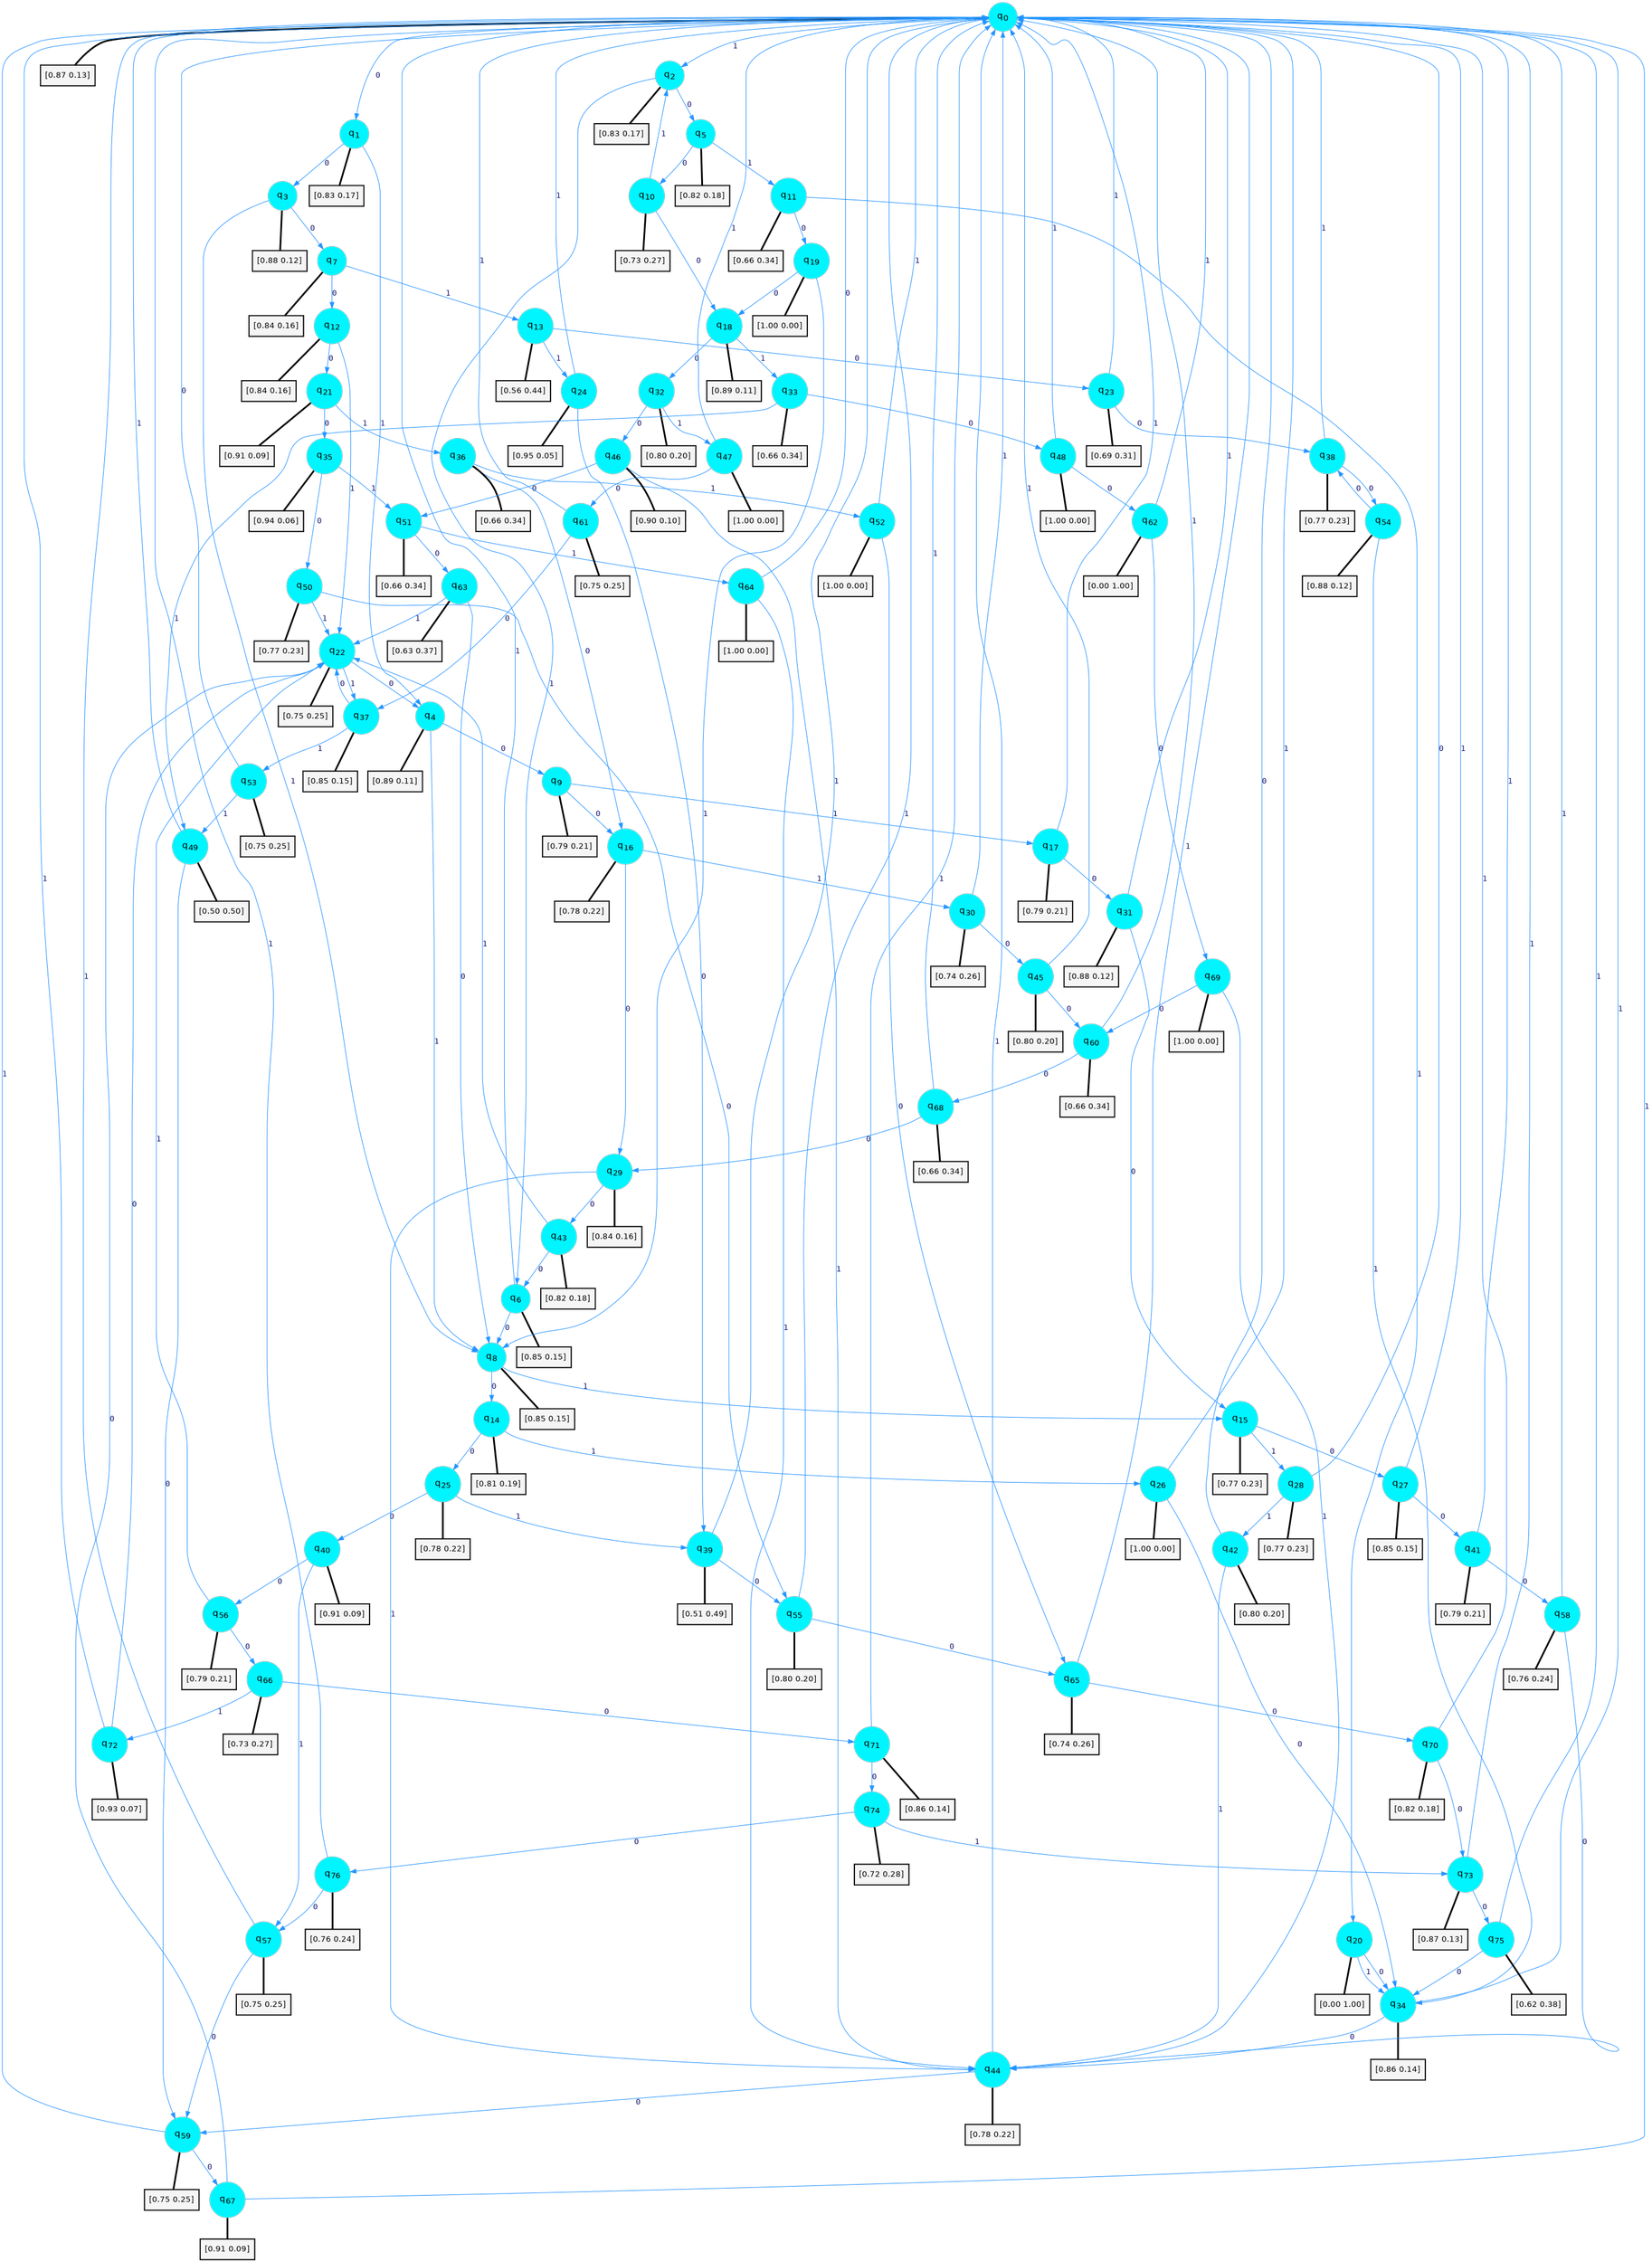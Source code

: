 digraph G {
graph [
bgcolor=transparent, dpi=300, rankdir=TD, size="40,25"];
node [
color=gray, fillcolor=turquoise1, fontcolor=black, fontname=Helvetica, fontsize=16, fontweight=bold, shape=circle, style=filled];
edge [
arrowsize=1, color=dodgerblue1, fontcolor=midnightblue, fontname=courier, fontweight=bold, penwidth=1, style=solid, weight=20];
0[label=<q<SUB>0</SUB>>];
1[label=<q<SUB>1</SUB>>];
2[label=<q<SUB>2</SUB>>];
3[label=<q<SUB>3</SUB>>];
4[label=<q<SUB>4</SUB>>];
5[label=<q<SUB>5</SUB>>];
6[label=<q<SUB>6</SUB>>];
7[label=<q<SUB>7</SUB>>];
8[label=<q<SUB>8</SUB>>];
9[label=<q<SUB>9</SUB>>];
10[label=<q<SUB>10</SUB>>];
11[label=<q<SUB>11</SUB>>];
12[label=<q<SUB>12</SUB>>];
13[label=<q<SUB>13</SUB>>];
14[label=<q<SUB>14</SUB>>];
15[label=<q<SUB>15</SUB>>];
16[label=<q<SUB>16</SUB>>];
17[label=<q<SUB>17</SUB>>];
18[label=<q<SUB>18</SUB>>];
19[label=<q<SUB>19</SUB>>];
20[label=<q<SUB>20</SUB>>];
21[label=<q<SUB>21</SUB>>];
22[label=<q<SUB>22</SUB>>];
23[label=<q<SUB>23</SUB>>];
24[label=<q<SUB>24</SUB>>];
25[label=<q<SUB>25</SUB>>];
26[label=<q<SUB>26</SUB>>];
27[label=<q<SUB>27</SUB>>];
28[label=<q<SUB>28</SUB>>];
29[label=<q<SUB>29</SUB>>];
30[label=<q<SUB>30</SUB>>];
31[label=<q<SUB>31</SUB>>];
32[label=<q<SUB>32</SUB>>];
33[label=<q<SUB>33</SUB>>];
34[label=<q<SUB>34</SUB>>];
35[label=<q<SUB>35</SUB>>];
36[label=<q<SUB>36</SUB>>];
37[label=<q<SUB>37</SUB>>];
38[label=<q<SUB>38</SUB>>];
39[label=<q<SUB>39</SUB>>];
40[label=<q<SUB>40</SUB>>];
41[label=<q<SUB>41</SUB>>];
42[label=<q<SUB>42</SUB>>];
43[label=<q<SUB>43</SUB>>];
44[label=<q<SUB>44</SUB>>];
45[label=<q<SUB>45</SUB>>];
46[label=<q<SUB>46</SUB>>];
47[label=<q<SUB>47</SUB>>];
48[label=<q<SUB>48</SUB>>];
49[label=<q<SUB>49</SUB>>];
50[label=<q<SUB>50</SUB>>];
51[label=<q<SUB>51</SUB>>];
52[label=<q<SUB>52</SUB>>];
53[label=<q<SUB>53</SUB>>];
54[label=<q<SUB>54</SUB>>];
55[label=<q<SUB>55</SUB>>];
56[label=<q<SUB>56</SUB>>];
57[label=<q<SUB>57</SUB>>];
58[label=<q<SUB>58</SUB>>];
59[label=<q<SUB>59</SUB>>];
60[label=<q<SUB>60</SUB>>];
61[label=<q<SUB>61</SUB>>];
62[label=<q<SUB>62</SUB>>];
63[label=<q<SUB>63</SUB>>];
64[label=<q<SUB>64</SUB>>];
65[label=<q<SUB>65</SUB>>];
66[label=<q<SUB>66</SUB>>];
67[label=<q<SUB>67</SUB>>];
68[label=<q<SUB>68</SUB>>];
69[label=<q<SUB>69</SUB>>];
70[label=<q<SUB>70</SUB>>];
71[label=<q<SUB>71</SUB>>];
72[label=<q<SUB>72</SUB>>];
73[label=<q<SUB>73</SUB>>];
74[label=<q<SUB>74</SUB>>];
75[label=<q<SUB>75</SUB>>];
76[label=<q<SUB>76</SUB>>];
77[label="[0.87 0.13]", shape=box,fontcolor=black, fontname=Helvetica, fontsize=14, penwidth=2, fillcolor=whitesmoke,color=black];
78[label="[0.83 0.17]", shape=box,fontcolor=black, fontname=Helvetica, fontsize=14, penwidth=2, fillcolor=whitesmoke,color=black];
79[label="[0.83 0.17]", shape=box,fontcolor=black, fontname=Helvetica, fontsize=14, penwidth=2, fillcolor=whitesmoke,color=black];
80[label="[0.88 0.12]", shape=box,fontcolor=black, fontname=Helvetica, fontsize=14, penwidth=2, fillcolor=whitesmoke,color=black];
81[label="[0.89 0.11]", shape=box,fontcolor=black, fontname=Helvetica, fontsize=14, penwidth=2, fillcolor=whitesmoke,color=black];
82[label="[0.82 0.18]", shape=box,fontcolor=black, fontname=Helvetica, fontsize=14, penwidth=2, fillcolor=whitesmoke,color=black];
83[label="[0.85 0.15]", shape=box,fontcolor=black, fontname=Helvetica, fontsize=14, penwidth=2, fillcolor=whitesmoke,color=black];
84[label="[0.84 0.16]", shape=box,fontcolor=black, fontname=Helvetica, fontsize=14, penwidth=2, fillcolor=whitesmoke,color=black];
85[label="[0.85 0.15]", shape=box,fontcolor=black, fontname=Helvetica, fontsize=14, penwidth=2, fillcolor=whitesmoke,color=black];
86[label="[0.79 0.21]", shape=box,fontcolor=black, fontname=Helvetica, fontsize=14, penwidth=2, fillcolor=whitesmoke,color=black];
87[label="[0.73 0.27]", shape=box,fontcolor=black, fontname=Helvetica, fontsize=14, penwidth=2, fillcolor=whitesmoke,color=black];
88[label="[0.66 0.34]", shape=box,fontcolor=black, fontname=Helvetica, fontsize=14, penwidth=2, fillcolor=whitesmoke,color=black];
89[label="[0.84 0.16]", shape=box,fontcolor=black, fontname=Helvetica, fontsize=14, penwidth=2, fillcolor=whitesmoke,color=black];
90[label="[0.56 0.44]", shape=box,fontcolor=black, fontname=Helvetica, fontsize=14, penwidth=2, fillcolor=whitesmoke,color=black];
91[label="[0.81 0.19]", shape=box,fontcolor=black, fontname=Helvetica, fontsize=14, penwidth=2, fillcolor=whitesmoke,color=black];
92[label="[0.77 0.23]", shape=box,fontcolor=black, fontname=Helvetica, fontsize=14, penwidth=2, fillcolor=whitesmoke,color=black];
93[label="[0.78 0.22]", shape=box,fontcolor=black, fontname=Helvetica, fontsize=14, penwidth=2, fillcolor=whitesmoke,color=black];
94[label="[0.79 0.21]", shape=box,fontcolor=black, fontname=Helvetica, fontsize=14, penwidth=2, fillcolor=whitesmoke,color=black];
95[label="[0.89 0.11]", shape=box,fontcolor=black, fontname=Helvetica, fontsize=14, penwidth=2, fillcolor=whitesmoke,color=black];
96[label="[1.00 0.00]", shape=box,fontcolor=black, fontname=Helvetica, fontsize=14, penwidth=2, fillcolor=whitesmoke,color=black];
97[label="[0.00 1.00]", shape=box,fontcolor=black, fontname=Helvetica, fontsize=14, penwidth=2, fillcolor=whitesmoke,color=black];
98[label="[0.91 0.09]", shape=box,fontcolor=black, fontname=Helvetica, fontsize=14, penwidth=2, fillcolor=whitesmoke,color=black];
99[label="[0.75 0.25]", shape=box,fontcolor=black, fontname=Helvetica, fontsize=14, penwidth=2, fillcolor=whitesmoke,color=black];
100[label="[0.69 0.31]", shape=box,fontcolor=black, fontname=Helvetica, fontsize=14, penwidth=2, fillcolor=whitesmoke,color=black];
101[label="[0.95 0.05]", shape=box,fontcolor=black, fontname=Helvetica, fontsize=14, penwidth=2, fillcolor=whitesmoke,color=black];
102[label="[0.78 0.22]", shape=box,fontcolor=black, fontname=Helvetica, fontsize=14, penwidth=2, fillcolor=whitesmoke,color=black];
103[label="[1.00 0.00]", shape=box,fontcolor=black, fontname=Helvetica, fontsize=14, penwidth=2, fillcolor=whitesmoke,color=black];
104[label="[0.85 0.15]", shape=box,fontcolor=black, fontname=Helvetica, fontsize=14, penwidth=2, fillcolor=whitesmoke,color=black];
105[label="[0.77 0.23]", shape=box,fontcolor=black, fontname=Helvetica, fontsize=14, penwidth=2, fillcolor=whitesmoke,color=black];
106[label="[0.84 0.16]", shape=box,fontcolor=black, fontname=Helvetica, fontsize=14, penwidth=2, fillcolor=whitesmoke,color=black];
107[label="[0.74 0.26]", shape=box,fontcolor=black, fontname=Helvetica, fontsize=14, penwidth=2, fillcolor=whitesmoke,color=black];
108[label="[0.88 0.12]", shape=box,fontcolor=black, fontname=Helvetica, fontsize=14, penwidth=2, fillcolor=whitesmoke,color=black];
109[label="[0.80 0.20]", shape=box,fontcolor=black, fontname=Helvetica, fontsize=14, penwidth=2, fillcolor=whitesmoke,color=black];
110[label="[0.66 0.34]", shape=box,fontcolor=black, fontname=Helvetica, fontsize=14, penwidth=2, fillcolor=whitesmoke,color=black];
111[label="[0.86 0.14]", shape=box,fontcolor=black, fontname=Helvetica, fontsize=14, penwidth=2, fillcolor=whitesmoke,color=black];
112[label="[0.94 0.06]", shape=box,fontcolor=black, fontname=Helvetica, fontsize=14, penwidth=2, fillcolor=whitesmoke,color=black];
113[label="[0.66 0.34]", shape=box,fontcolor=black, fontname=Helvetica, fontsize=14, penwidth=2, fillcolor=whitesmoke,color=black];
114[label="[0.85 0.15]", shape=box,fontcolor=black, fontname=Helvetica, fontsize=14, penwidth=2, fillcolor=whitesmoke,color=black];
115[label="[0.77 0.23]", shape=box,fontcolor=black, fontname=Helvetica, fontsize=14, penwidth=2, fillcolor=whitesmoke,color=black];
116[label="[0.51 0.49]", shape=box,fontcolor=black, fontname=Helvetica, fontsize=14, penwidth=2, fillcolor=whitesmoke,color=black];
117[label="[0.91 0.09]", shape=box,fontcolor=black, fontname=Helvetica, fontsize=14, penwidth=2, fillcolor=whitesmoke,color=black];
118[label="[0.79 0.21]", shape=box,fontcolor=black, fontname=Helvetica, fontsize=14, penwidth=2, fillcolor=whitesmoke,color=black];
119[label="[0.80 0.20]", shape=box,fontcolor=black, fontname=Helvetica, fontsize=14, penwidth=2, fillcolor=whitesmoke,color=black];
120[label="[0.82 0.18]", shape=box,fontcolor=black, fontname=Helvetica, fontsize=14, penwidth=2, fillcolor=whitesmoke,color=black];
121[label="[0.78 0.22]", shape=box,fontcolor=black, fontname=Helvetica, fontsize=14, penwidth=2, fillcolor=whitesmoke,color=black];
122[label="[0.80 0.20]", shape=box,fontcolor=black, fontname=Helvetica, fontsize=14, penwidth=2, fillcolor=whitesmoke,color=black];
123[label="[0.90 0.10]", shape=box,fontcolor=black, fontname=Helvetica, fontsize=14, penwidth=2, fillcolor=whitesmoke,color=black];
124[label="[1.00 0.00]", shape=box,fontcolor=black, fontname=Helvetica, fontsize=14, penwidth=2, fillcolor=whitesmoke,color=black];
125[label="[1.00 0.00]", shape=box,fontcolor=black, fontname=Helvetica, fontsize=14, penwidth=2, fillcolor=whitesmoke,color=black];
126[label="[0.50 0.50]", shape=box,fontcolor=black, fontname=Helvetica, fontsize=14, penwidth=2, fillcolor=whitesmoke,color=black];
127[label="[0.77 0.23]", shape=box,fontcolor=black, fontname=Helvetica, fontsize=14, penwidth=2, fillcolor=whitesmoke,color=black];
128[label="[0.66 0.34]", shape=box,fontcolor=black, fontname=Helvetica, fontsize=14, penwidth=2, fillcolor=whitesmoke,color=black];
129[label="[1.00 0.00]", shape=box,fontcolor=black, fontname=Helvetica, fontsize=14, penwidth=2, fillcolor=whitesmoke,color=black];
130[label="[0.75 0.25]", shape=box,fontcolor=black, fontname=Helvetica, fontsize=14, penwidth=2, fillcolor=whitesmoke,color=black];
131[label="[0.88 0.12]", shape=box,fontcolor=black, fontname=Helvetica, fontsize=14, penwidth=2, fillcolor=whitesmoke,color=black];
132[label="[0.80 0.20]", shape=box,fontcolor=black, fontname=Helvetica, fontsize=14, penwidth=2, fillcolor=whitesmoke,color=black];
133[label="[0.79 0.21]", shape=box,fontcolor=black, fontname=Helvetica, fontsize=14, penwidth=2, fillcolor=whitesmoke,color=black];
134[label="[0.75 0.25]", shape=box,fontcolor=black, fontname=Helvetica, fontsize=14, penwidth=2, fillcolor=whitesmoke,color=black];
135[label="[0.76 0.24]", shape=box,fontcolor=black, fontname=Helvetica, fontsize=14, penwidth=2, fillcolor=whitesmoke,color=black];
136[label="[0.75 0.25]", shape=box,fontcolor=black, fontname=Helvetica, fontsize=14, penwidth=2, fillcolor=whitesmoke,color=black];
137[label="[0.66 0.34]", shape=box,fontcolor=black, fontname=Helvetica, fontsize=14, penwidth=2, fillcolor=whitesmoke,color=black];
138[label="[0.75 0.25]", shape=box,fontcolor=black, fontname=Helvetica, fontsize=14, penwidth=2, fillcolor=whitesmoke,color=black];
139[label="[0.00 1.00]", shape=box,fontcolor=black, fontname=Helvetica, fontsize=14, penwidth=2, fillcolor=whitesmoke,color=black];
140[label="[0.63 0.37]", shape=box,fontcolor=black, fontname=Helvetica, fontsize=14, penwidth=2, fillcolor=whitesmoke,color=black];
141[label="[1.00 0.00]", shape=box,fontcolor=black, fontname=Helvetica, fontsize=14, penwidth=2, fillcolor=whitesmoke,color=black];
142[label="[0.74 0.26]", shape=box,fontcolor=black, fontname=Helvetica, fontsize=14, penwidth=2, fillcolor=whitesmoke,color=black];
143[label="[0.73 0.27]", shape=box,fontcolor=black, fontname=Helvetica, fontsize=14, penwidth=2, fillcolor=whitesmoke,color=black];
144[label="[0.91 0.09]", shape=box,fontcolor=black, fontname=Helvetica, fontsize=14, penwidth=2, fillcolor=whitesmoke,color=black];
145[label="[0.66 0.34]", shape=box,fontcolor=black, fontname=Helvetica, fontsize=14, penwidth=2, fillcolor=whitesmoke,color=black];
146[label="[1.00 0.00]", shape=box,fontcolor=black, fontname=Helvetica, fontsize=14, penwidth=2, fillcolor=whitesmoke,color=black];
147[label="[0.82 0.18]", shape=box,fontcolor=black, fontname=Helvetica, fontsize=14, penwidth=2, fillcolor=whitesmoke,color=black];
148[label="[0.86 0.14]", shape=box,fontcolor=black, fontname=Helvetica, fontsize=14, penwidth=2, fillcolor=whitesmoke,color=black];
149[label="[0.93 0.07]", shape=box,fontcolor=black, fontname=Helvetica, fontsize=14, penwidth=2, fillcolor=whitesmoke,color=black];
150[label="[0.87 0.13]", shape=box,fontcolor=black, fontname=Helvetica, fontsize=14, penwidth=2, fillcolor=whitesmoke,color=black];
151[label="[0.72 0.28]", shape=box,fontcolor=black, fontname=Helvetica, fontsize=14, penwidth=2, fillcolor=whitesmoke,color=black];
152[label="[0.62 0.38]", shape=box,fontcolor=black, fontname=Helvetica, fontsize=14, penwidth=2, fillcolor=whitesmoke,color=black];
153[label="[0.76 0.24]", shape=box,fontcolor=black, fontname=Helvetica, fontsize=14, penwidth=2, fillcolor=whitesmoke,color=black];
0->1 [label=0];
0->2 [label=1];
0->77 [arrowhead=none, penwidth=3,color=black];
1->3 [label=0];
1->4 [label=1];
1->78 [arrowhead=none, penwidth=3,color=black];
2->5 [label=0];
2->6 [label=1];
2->79 [arrowhead=none, penwidth=3,color=black];
3->7 [label=0];
3->8 [label=1];
3->80 [arrowhead=none, penwidth=3,color=black];
4->9 [label=0];
4->8 [label=1];
4->81 [arrowhead=none, penwidth=3,color=black];
5->10 [label=0];
5->11 [label=1];
5->82 [arrowhead=none, penwidth=3,color=black];
6->8 [label=0];
6->0 [label=1];
6->83 [arrowhead=none, penwidth=3,color=black];
7->12 [label=0];
7->13 [label=1];
7->84 [arrowhead=none, penwidth=3,color=black];
8->14 [label=0];
8->15 [label=1];
8->85 [arrowhead=none, penwidth=3,color=black];
9->16 [label=0];
9->17 [label=1];
9->86 [arrowhead=none, penwidth=3,color=black];
10->18 [label=0];
10->2 [label=1];
10->87 [arrowhead=none, penwidth=3,color=black];
11->19 [label=0];
11->20 [label=1];
11->88 [arrowhead=none, penwidth=3,color=black];
12->21 [label=0];
12->22 [label=1];
12->89 [arrowhead=none, penwidth=3,color=black];
13->23 [label=0];
13->24 [label=1];
13->90 [arrowhead=none, penwidth=3,color=black];
14->25 [label=0];
14->26 [label=1];
14->91 [arrowhead=none, penwidth=3,color=black];
15->27 [label=0];
15->28 [label=1];
15->92 [arrowhead=none, penwidth=3,color=black];
16->29 [label=0];
16->30 [label=1];
16->93 [arrowhead=none, penwidth=3,color=black];
17->31 [label=0];
17->0 [label=1];
17->94 [arrowhead=none, penwidth=3,color=black];
18->32 [label=0];
18->33 [label=1];
18->95 [arrowhead=none, penwidth=3,color=black];
19->18 [label=0];
19->8 [label=1];
19->96 [arrowhead=none, penwidth=3,color=black];
20->34 [label=0];
20->34 [label=1];
20->97 [arrowhead=none, penwidth=3,color=black];
21->35 [label=0];
21->36 [label=1];
21->98 [arrowhead=none, penwidth=3,color=black];
22->4 [label=0];
22->37 [label=1];
22->99 [arrowhead=none, penwidth=3,color=black];
23->38 [label=0];
23->0 [label=1];
23->100 [arrowhead=none, penwidth=3,color=black];
24->39 [label=0];
24->0 [label=1];
24->101 [arrowhead=none, penwidth=3,color=black];
25->40 [label=0];
25->39 [label=1];
25->102 [arrowhead=none, penwidth=3,color=black];
26->34 [label=0];
26->0 [label=1];
26->103 [arrowhead=none, penwidth=3,color=black];
27->41 [label=0];
27->0 [label=1];
27->104 [arrowhead=none, penwidth=3,color=black];
28->0 [label=0];
28->42 [label=1];
28->105 [arrowhead=none, penwidth=3,color=black];
29->43 [label=0];
29->44 [label=1];
29->106 [arrowhead=none, penwidth=3,color=black];
30->45 [label=0];
30->0 [label=1];
30->107 [arrowhead=none, penwidth=3,color=black];
31->15 [label=0];
31->0 [label=1];
31->108 [arrowhead=none, penwidth=3,color=black];
32->46 [label=0];
32->47 [label=1];
32->109 [arrowhead=none, penwidth=3,color=black];
33->48 [label=0];
33->49 [label=1];
33->110 [arrowhead=none, penwidth=3,color=black];
34->44 [label=0];
34->0 [label=1];
34->111 [arrowhead=none, penwidth=3,color=black];
35->50 [label=0];
35->51 [label=1];
35->112 [arrowhead=none, penwidth=3,color=black];
36->16 [label=0];
36->52 [label=1];
36->113 [arrowhead=none, penwidth=3,color=black];
37->22 [label=0];
37->53 [label=1];
37->114 [arrowhead=none, penwidth=3,color=black];
38->54 [label=0];
38->0 [label=1];
38->115 [arrowhead=none, penwidth=3,color=black];
39->55 [label=0];
39->0 [label=1];
39->116 [arrowhead=none, penwidth=3,color=black];
40->56 [label=0];
40->57 [label=1];
40->117 [arrowhead=none, penwidth=3,color=black];
41->58 [label=0];
41->0 [label=1];
41->118 [arrowhead=none, penwidth=3,color=black];
42->0 [label=0];
42->44 [label=1];
42->119 [arrowhead=none, penwidth=3,color=black];
43->6 [label=0];
43->22 [label=1];
43->120 [arrowhead=none, penwidth=3,color=black];
44->59 [label=0];
44->0 [label=1];
44->121 [arrowhead=none, penwidth=3,color=black];
45->60 [label=0];
45->0 [label=1];
45->122 [arrowhead=none, penwidth=3,color=black];
46->51 [label=0];
46->44 [label=1];
46->123 [arrowhead=none, penwidth=3,color=black];
47->61 [label=0];
47->0 [label=1];
47->124 [arrowhead=none, penwidth=3,color=black];
48->62 [label=0];
48->0 [label=1];
48->125 [arrowhead=none, penwidth=3,color=black];
49->59 [label=0];
49->0 [label=1];
49->126 [arrowhead=none, penwidth=3,color=black];
50->55 [label=0];
50->22 [label=1];
50->127 [arrowhead=none, penwidth=3,color=black];
51->63 [label=0];
51->64 [label=1];
51->128 [arrowhead=none, penwidth=3,color=black];
52->65 [label=0];
52->0 [label=1];
52->129 [arrowhead=none, penwidth=3,color=black];
53->0 [label=0];
53->49 [label=1];
53->130 [arrowhead=none, penwidth=3,color=black];
54->38 [label=0];
54->34 [label=1];
54->131 [arrowhead=none, penwidth=3,color=black];
55->65 [label=0];
55->0 [label=1];
55->132 [arrowhead=none, penwidth=3,color=black];
56->66 [label=0];
56->22 [label=1];
56->133 [arrowhead=none, penwidth=3,color=black];
57->59 [label=0];
57->0 [label=1];
57->134 [arrowhead=none, penwidth=3,color=black];
58->44 [label=0];
58->0 [label=1];
58->135 [arrowhead=none, penwidth=3,color=black];
59->67 [label=0];
59->0 [label=1];
59->136 [arrowhead=none, penwidth=3,color=black];
60->68 [label=0];
60->0 [label=1];
60->137 [arrowhead=none, penwidth=3,color=black];
61->37 [label=0];
61->0 [label=1];
61->138 [arrowhead=none, penwidth=3,color=black];
62->69 [label=0];
62->0 [label=1];
62->139 [arrowhead=none, penwidth=3,color=black];
63->8 [label=0];
63->22 [label=1];
63->140 [arrowhead=none, penwidth=3,color=black];
64->0 [label=0];
64->44 [label=1];
64->141 [arrowhead=none, penwidth=3,color=black];
65->70 [label=0];
65->0 [label=1];
65->142 [arrowhead=none, penwidth=3,color=black];
66->71 [label=0];
66->72 [label=1];
66->143 [arrowhead=none, penwidth=3,color=black];
67->22 [label=0];
67->0 [label=1];
67->144 [arrowhead=none, penwidth=3,color=black];
68->29 [label=0];
68->0 [label=1];
68->145 [arrowhead=none, penwidth=3,color=black];
69->60 [label=0];
69->44 [label=1];
69->146 [arrowhead=none, penwidth=3,color=black];
70->73 [label=0];
70->0 [label=1];
70->147 [arrowhead=none, penwidth=3,color=black];
71->74 [label=0];
71->0 [label=1];
71->148 [arrowhead=none, penwidth=3,color=black];
72->22 [label=0];
72->0 [label=1];
72->149 [arrowhead=none, penwidth=3,color=black];
73->75 [label=0];
73->0 [label=1];
73->150 [arrowhead=none, penwidth=3,color=black];
74->76 [label=0];
74->73 [label=1];
74->151 [arrowhead=none, penwidth=3,color=black];
75->34 [label=0];
75->0 [label=1];
75->152 [arrowhead=none, penwidth=3,color=black];
76->57 [label=0];
76->0 [label=1];
76->153 [arrowhead=none, penwidth=3,color=black];
}
